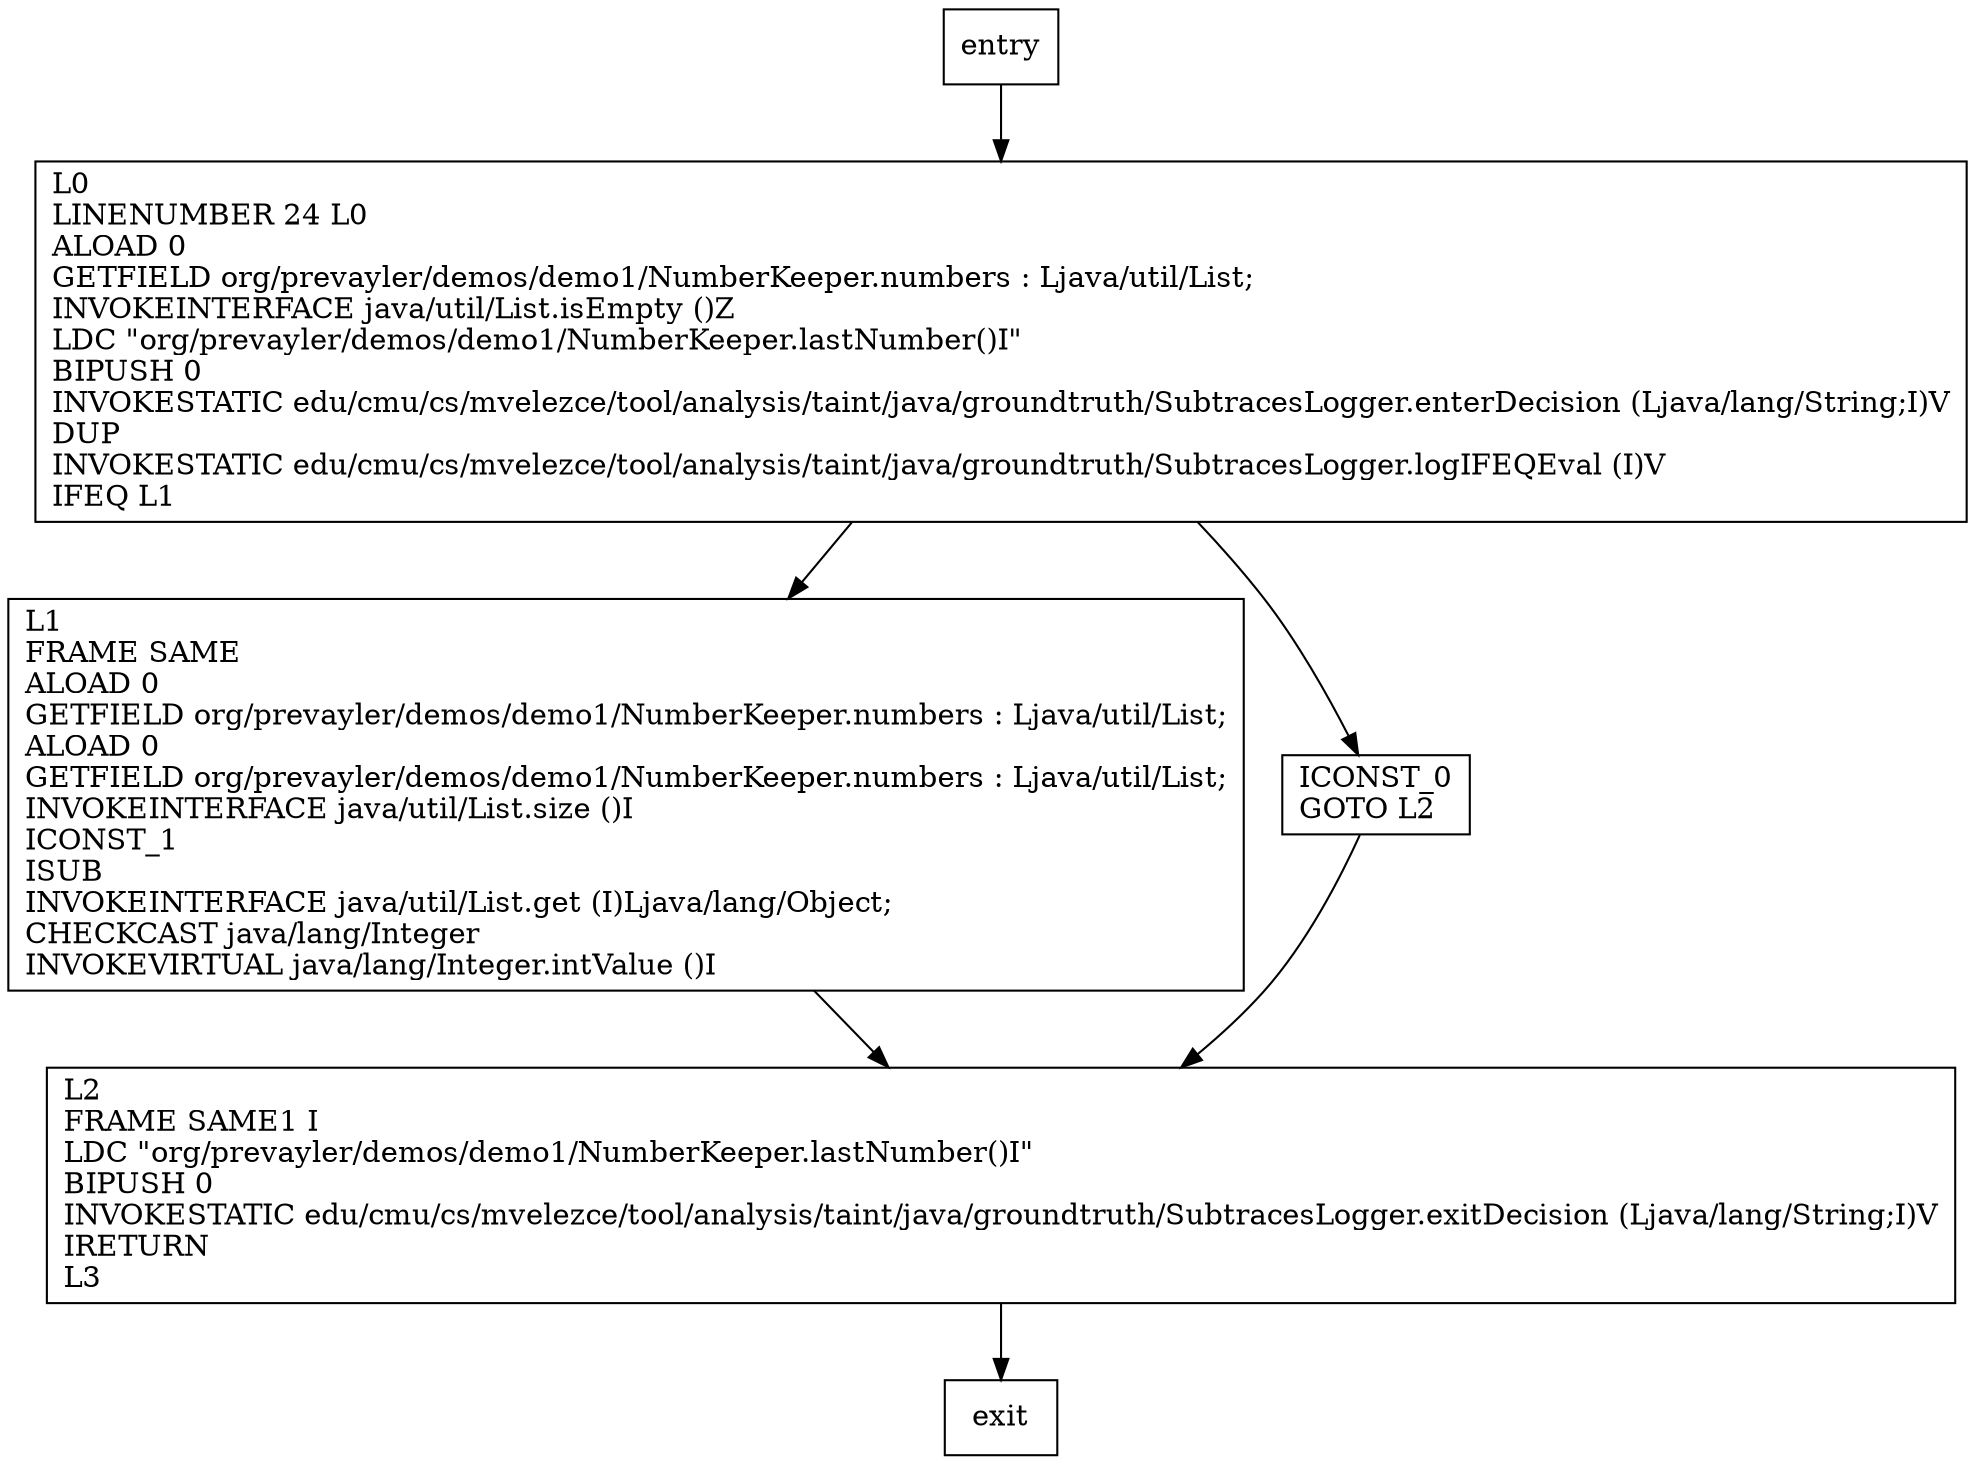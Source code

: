 digraph lastNumber {
node [shape=record];
1413831821 [label="L0\lLINENUMBER 24 L0\lALOAD 0\lGETFIELD org/prevayler/demos/demo1/NumberKeeper.numbers : Ljava/util/List;\lINVOKEINTERFACE java/util/List.isEmpty ()Z\lLDC \"org/prevayler/demos/demo1/NumberKeeper.lastNumber()I\"\lBIPUSH 0\lINVOKESTATIC edu/cmu/cs/mvelezce/tool/analysis/taint/java/groundtruth/SubtracesLogger.enterDecision (Ljava/lang/String;I)V\lDUP\lINVOKESTATIC edu/cmu/cs/mvelezce/tool/analysis/taint/java/groundtruth/SubtracesLogger.logIFEQEval (I)V\lIFEQ L1\l"];
134432690 [label="L1\lFRAME SAME\lALOAD 0\lGETFIELD org/prevayler/demos/demo1/NumberKeeper.numbers : Ljava/util/List;\lALOAD 0\lGETFIELD org/prevayler/demos/demo1/NumberKeeper.numbers : Ljava/util/List;\lINVOKEINTERFACE java/util/List.size ()I\lICONST_1\lISUB\lINVOKEINTERFACE java/util/List.get (I)Ljava/lang/Object;\lCHECKCAST java/lang/Integer\lINVOKEVIRTUAL java/lang/Integer.intValue ()I\l"];
246833096 [label="ICONST_0\lGOTO L2\l"];
1557520822 [label="L2\lFRAME SAME1 I\lLDC \"org/prevayler/demos/demo1/NumberKeeper.lastNumber()I\"\lBIPUSH 0\lINVOKESTATIC edu/cmu/cs/mvelezce/tool/analysis/taint/java/groundtruth/SubtracesLogger.exitDecision (Ljava/lang/String;I)V\lIRETURN\lL3\l"];
entry;
exit;
entry -> 1413831821;
1413831821 -> 134432690;
1413831821 -> 246833096;
134432690 -> 1557520822;
246833096 -> 1557520822;
1557520822 -> exit;
}
